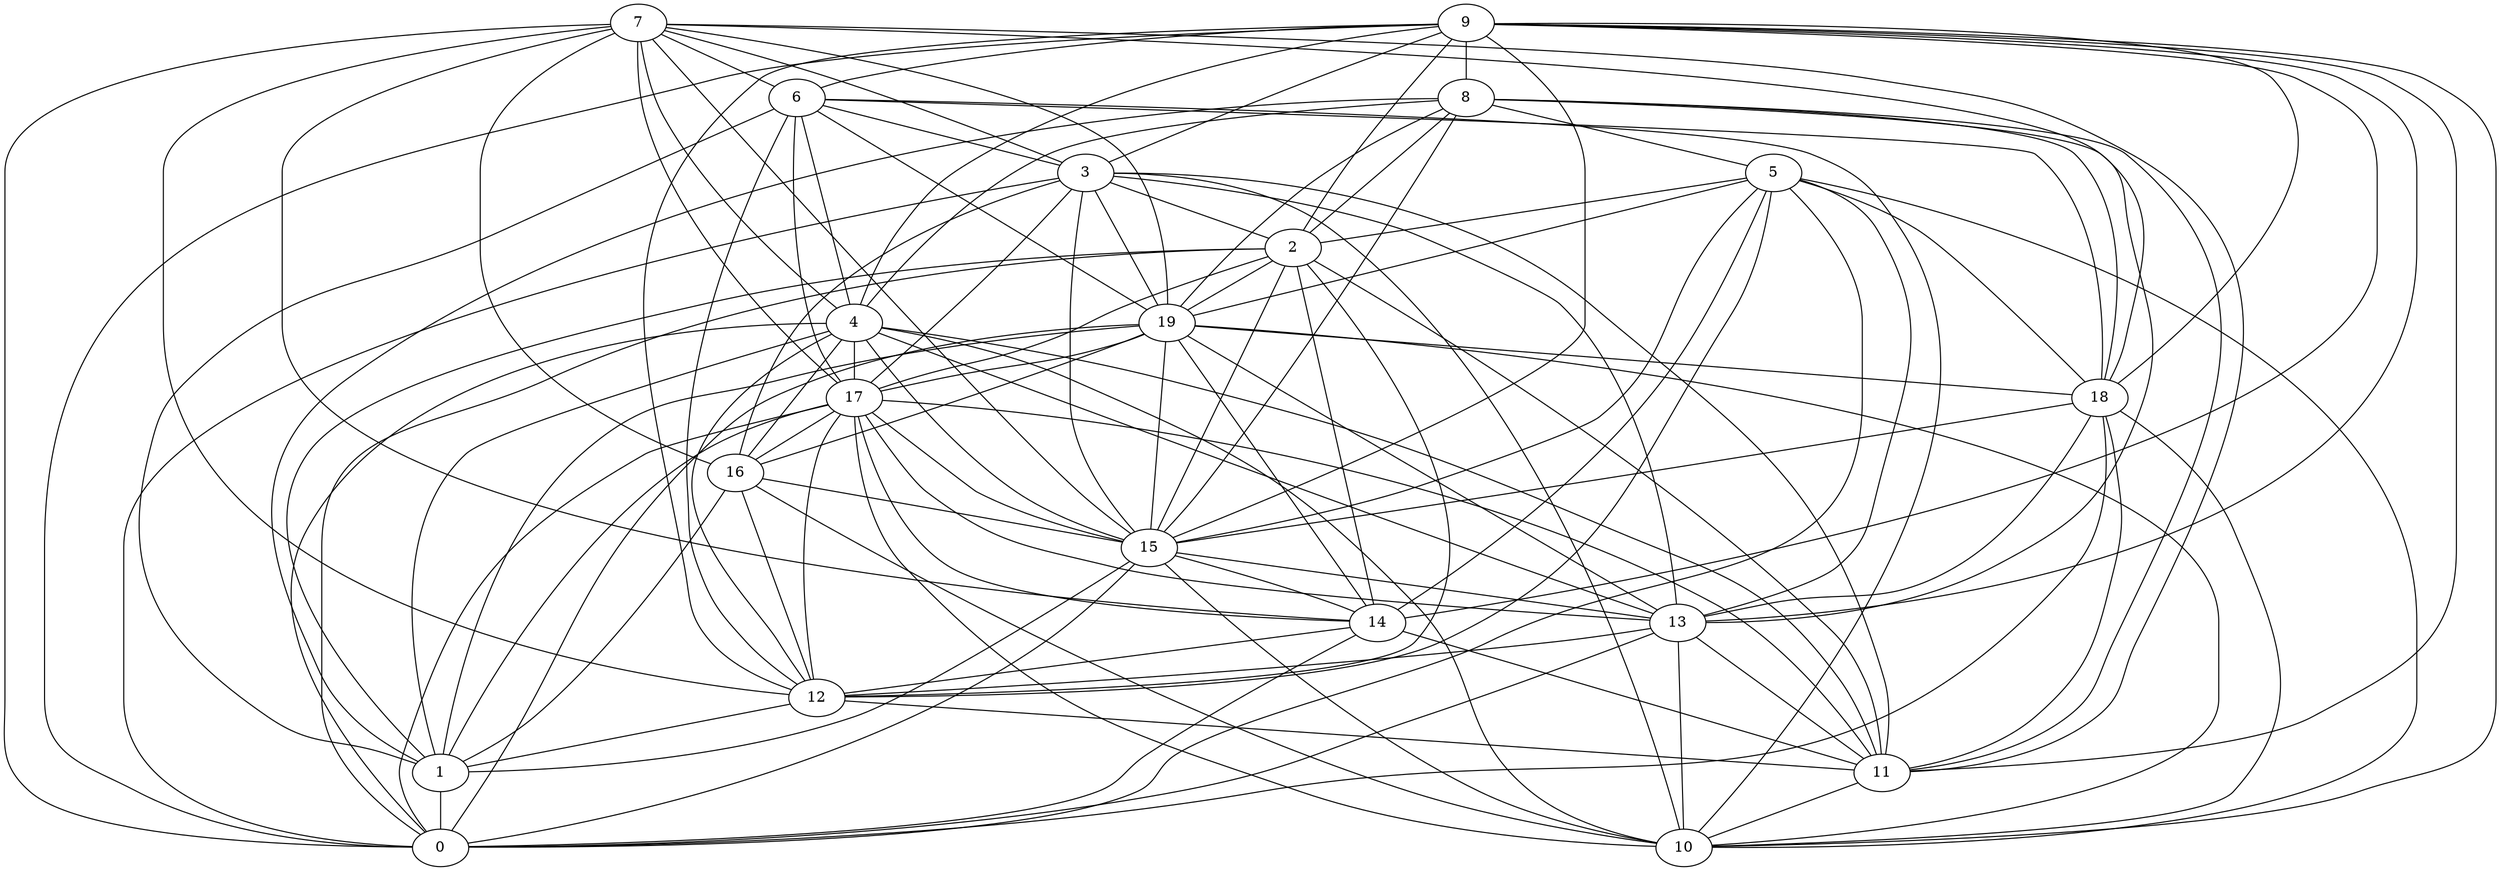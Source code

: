 digraph GG_graph {

subgraph G_graph {
edge [color = black]
"12" -> "1" [dir = none]
"2" -> "15" [dir = none]
"5" -> "15" [dir = none]
"5" -> "18" [dir = none]
"5" -> "13" [dir = none]
"5" -> "12" [dir = none]
"5" -> "2" [dir = none]
"4" -> "15" [dir = none]
"13" -> "11" [dir = none]
"13" -> "0" [dir = none]
"15" -> "14" [dir = none]
"15" -> "1" [dir = none]
"15" -> "13" [dir = none]
"15" -> "0" [dir = none]
"15" -> "10" [dir = none]
"16" -> "15" [dir = none]
"3" -> "13" [dir = none]
"3" -> "15" [dir = none]
"3" -> "2" [dir = none]
"3" -> "19" [dir = none]
"3" -> "11" [dir = none]
"1" -> "0" [dir = none]
"9" -> "18" [dir = none]
"9" -> "3" [dir = none]
"9" -> "0" [dir = none]
"9" -> "10" [dir = none]
"9" -> "13" [dir = none]
"9" -> "11" [dir = none]
"17" -> "1" [dir = none]
"17" -> "16" [dir = none]
"17" -> "12" [dir = none]
"17" -> "15" [dir = none]
"7" -> "18" [dir = none]
"7" -> "0" [dir = none]
"7" -> "15" [dir = none]
"7" -> "12" [dir = none]
"7" -> "6" [dir = none]
"7" -> "16" [dir = none]
"7" -> "4" [dir = none]
"7" -> "17" [dir = none]
"6" -> "4" [dir = none]
"6" -> "19" [dir = none]
"6" -> "17" [dir = none]
"19" -> "13" [dir = none]
"19" -> "10" [dir = none]
"19" -> "15" [dir = none]
"19" -> "18" [dir = none]
"19" -> "1" [dir = none]
"19" -> "14" [dir = none]
"14" -> "11" [dir = none]
"14" -> "12" [dir = none]
"8" -> "5" [dir = none]
"8" -> "18" [dir = none]
"8" -> "13" [dir = none]
"8" -> "11" [dir = none]
"18" -> "0" [dir = none]
"18" -> "10" [dir = none]
"19" -> "16" [dir = none]
"9" -> "8" [dir = none]
"9" -> "14" [dir = none]
"13" -> "12" [dir = none]
"4" -> "1" [dir = none]
"9" -> "15" [dir = none]
"2" -> "17" [dir = none]
"16" -> "10" [dir = none]
"9" -> "6" [dir = none]
"5" -> "19" [dir = none]
"4" -> "0" [dir = none]
"2" -> "14" [dir = none]
"11" -> "10" [dir = none]
"4" -> "10" [dir = none]
"8" -> "1" [dir = none]
"4" -> "16" [dir = none]
"17" -> "11" [dir = none]
"8" -> "2" [dir = none]
"4" -> "13" [dir = none]
"5" -> "10" [dir = none]
"17" -> "0" [dir = none]
"6" -> "18" [dir = none]
"6" -> "3" [dir = none]
"9" -> "12" [dir = none]
"8" -> "19" [dir = none]
"2" -> "1" [dir = none]
"6" -> "10" [dir = none]
"6" -> "1" [dir = none]
"4" -> "11" [dir = none]
"2" -> "0" [dir = none]
"3" -> "0" [dir = none]
"7" -> "11" [dir = none]
"16" -> "1" [dir = none]
"19" -> "0" [dir = none]
"2" -> "12" [dir = none]
"17" -> "13" [dir = none]
"17" -> "10" [dir = none]
"17" -> "14" [dir = none]
"18" -> "15" [dir = none]
"9" -> "4" [dir = none]
"19" -> "17" [dir = none]
"14" -> "0" [dir = none]
"8" -> "15" [dir = none]
"7" -> "19" [dir = none]
"9" -> "2" [dir = none]
"13" -> "10" [dir = none]
"18" -> "11" [dir = none]
"5" -> "14" [dir = none]
"4" -> "17" [dir = none]
"3" -> "10" [dir = none]
"18" -> "13" [dir = none]
"2" -> "11" [dir = none]
"16" -> "12" [dir = none]
"3" -> "17" [dir = none]
"5" -> "0" [dir = none]
"4" -> "12" [dir = none]
"6" -> "12" [dir = none]
"3" -> "16" [dir = none]
"8" -> "4" [dir = none]
"12" -> "11" [dir = none]
"7" -> "14" [dir = none]
"2" -> "19" [dir = none]
"7" -> "3" [dir = none]
}

}
